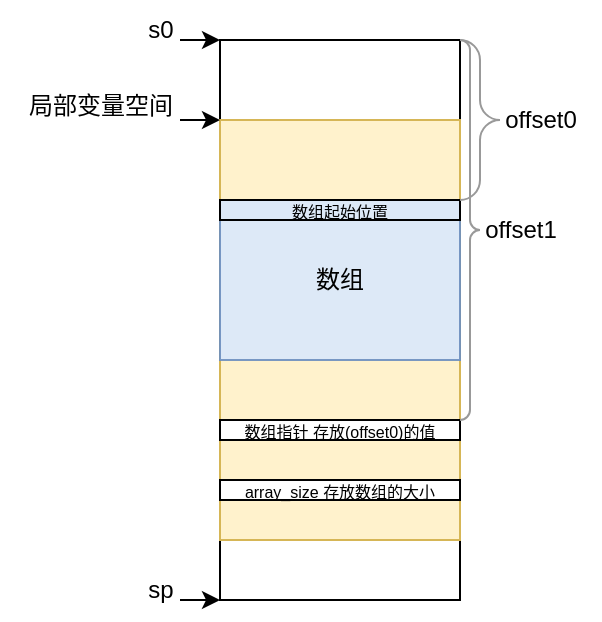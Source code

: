 <mxfile version="26.2.2">
  <diagram name="第 1 页" id="PwAsHWEGYEGEWB1U5Qhv">
    <mxGraphModel dx="675" dy="460" grid="1" gridSize="10" guides="1" tooltips="1" connect="1" arrows="1" fold="1" page="1" pageScale="1" pageWidth="827" pageHeight="1169" math="0" shadow="0">
      <root>
        <mxCell id="0" />
        <mxCell id="1" parent="0" />
        <mxCell id="KL5B1mDD16OhMH7iHdpv-1" value="" style="rounded=0;whiteSpace=wrap;html=1;" vertex="1" parent="1">
          <mxGeometry x="120" y="40" width="120" height="280" as="geometry" />
        </mxCell>
        <mxCell id="KL5B1mDD16OhMH7iHdpv-2" value="s0" style="text;html=1;align=center;verticalAlign=middle;resizable=0;points=[];autosize=1;strokeColor=none;fillColor=none;" vertex="1" parent="1">
          <mxGeometry x="70" y="20" width="40" height="30" as="geometry" />
        </mxCell>
        <mxCell id="KL5B1mDD16OhMH7iHdpv-3" value="" style="endArrow=classic;html=1;rounded=0;" edge="1" parent="1">
          <mxGeometry width="50" height="50" relative="1" as="geometry">
            <mxPoint x="100" y="40" as="sourcePoint" />
            <mxPoint x="120" y="40" as="targetPoint" />
          </mxGeometry>
        </mxCell>
        <mxCell id="KL5B1mDD16OhMH7iHdpv-4" value="" style="endArrow=classic;html=1;rounded=0;" edge="1" parent="1">
          <mxGeometry width="50" height="50" relative="1" as="geometry">
            <mxPoint x="100" y="320" as="sourcePoint" />
            <mxPoint x="120" y="320" as="targetPoint" />
          </mxGeometry>
        </mxCell>
        <mxCell id="KL5B1mDD16OhMH7iHdpv-5" value="sp" style="text;html=1;align=center;verticalAlign=middle;resizable=0;points=[];autosize=1;strokeColor=none;fillColor=none;" vertex="1" parent="1">
          <mxGeometry x="70" y="300" width="40" height="30" as="geometry" />
        </mxCell>
        <mxCell id="KL5B1mDD16OhMH7iHdpv-6" value="" style="rounded=0;whiteSpace=wrap;html=1;fillColor=#fff2cc;strokeColor=#d6b656;" vertex="1" parent="1">
          <mxGeometry x="120" y="80" width="120" height="210" as="geometry" />
        </mxCell>
        <mxCell id="KL5B1mDD16OhMH7iHdpv-7" value="" style="endArrow=classic;html=1;rounded=0;" edge="1" parent="1">
          <mxGeometry width="50" height="50" relative="1" as="geometry">
            <mxPoint x="100" y="80" as="sourcePoint" />
            <mxPoint x="120" y="80" as="targetPoint" />
          </mxGeometry>
        </mxCell>
        <mxCell id="KL5B1mDD16OhMH7iHdpv-8" value="局部变量空间" style="text;html=1;align=center;verticalAlign=middle;resizable=0;points=[];autosize=1;strokeColor=none;fillColor=none;" vertex="1" parent="1">
          <mxGeometry x="10" y="58" width="100" height="30" as="geometry" />
        </mxCell>
        <mxCell id="KL5B1mDD16OhMH7iHdpv-10" value="数组" style="rounded=0;whiteSpace=wrap;html=1;fillColor=#dae8fc;strokeColor=#6c8ebf;opacity=90;" vertex="1" parent="1">
          <mxGeometry x="120" y="120" width="120" height="80" as="geometry" />
        </mxCell>
        <mxCell id="KL5B1mDD16OhMH7iHdpv-9" value="&lt;font style=&quot;font-size: 8px;&quot;&gt;数组起始位置&lt;/font&gt;" style="rounded=0;whiteSpace=wrap;html=1;fillColor=none;" vertex="1" parent="1">
          <mxGeometry x="120" y="120" width="120" height="10" as="geometry" />
        </mxCell>
        <mxCell id="KL5B1mDD16OhMH7iHdpv-11" value="" style="labelPosition=right;align=left;strokeWidth=1;shape=mxgraph.mockup.markup.curlyBrace;html=1;shadow=0;dashed=0;strokeColor=#999999;direction=north;rotation=-180;" vertex="1" parent="1">
          <mxGeometry x="240" y="40" width="20" height="80" as="geometry" />
        </mxCell>
        <mxCell id="KL5B1mDD16OhMH7iHdpv-12" value="offset0" style="text;html=1;align=center;verticalAlign=middle;resizable=0;points=[];autosize=1;strokeColor=none;fillColor=none;" vertex="1" parent="1">
          <mxGeometry x="250" y="65" width="60" height="30" as="geometry" />
        </mxCell>
        <mxCell id="KL5B1mDD16OhMH7iHdpv-13" value="&lt;font style=&quot;font-size: 8px;&quot;&gt;数组指针 存放(offset0)的值&lt;/font&gt;" style="rounded=0;whiteSpace=wrap;html=1;" vertex="1" parent="1">
          <mxGeometry x="120" y="230" width="120" height="10" as="geometry" />
        </mxCell>
        <mxCell id="KL5B1mDD16OhMH7iHdpv-14" value="" style="labelPosition=right;align=left;strokeWidth=1;shape=mxgraph.mockup.markup.curlyBrace;html=1;shadow=0;dashed=0;strokeColor=#999999;direction=north;rotation=-180;" vertex="1" parent="1">
          <mxGeometry x="240" y="40" width="10" height="190" as="geometry" />
        </mxCell>
        <mxCell id="KL5B1mDD16OhMH7iHdpv-15" value="offset1" style="text;html=1;align=center;verticalAlign=middle;resizable=0;points=[];autosize=1;strokeColor=none;fillColor=none;" vertex="1" parent="1">
          <mxGeometry x="240" y="120" width="60" height="30" as="geometry" />
        </mxCell>
        <mxCell id="KL5B1mDD16OhMH7iHdpv-17" value="&lt;span style=&quot;font-size: 8px;&quot;&gt;array_size 存放数组的大小&lt;/span&gt;" style="rounded=0;whiteSpace=wrap;html=1;" vertex="1" parent="1">
          <mxGeometry x="120" y="260" width="120" height="10" as="geometry" />
        </mxCell>
      </root>
    </mxGraphModel>
  </diagram>
</mxfile>
